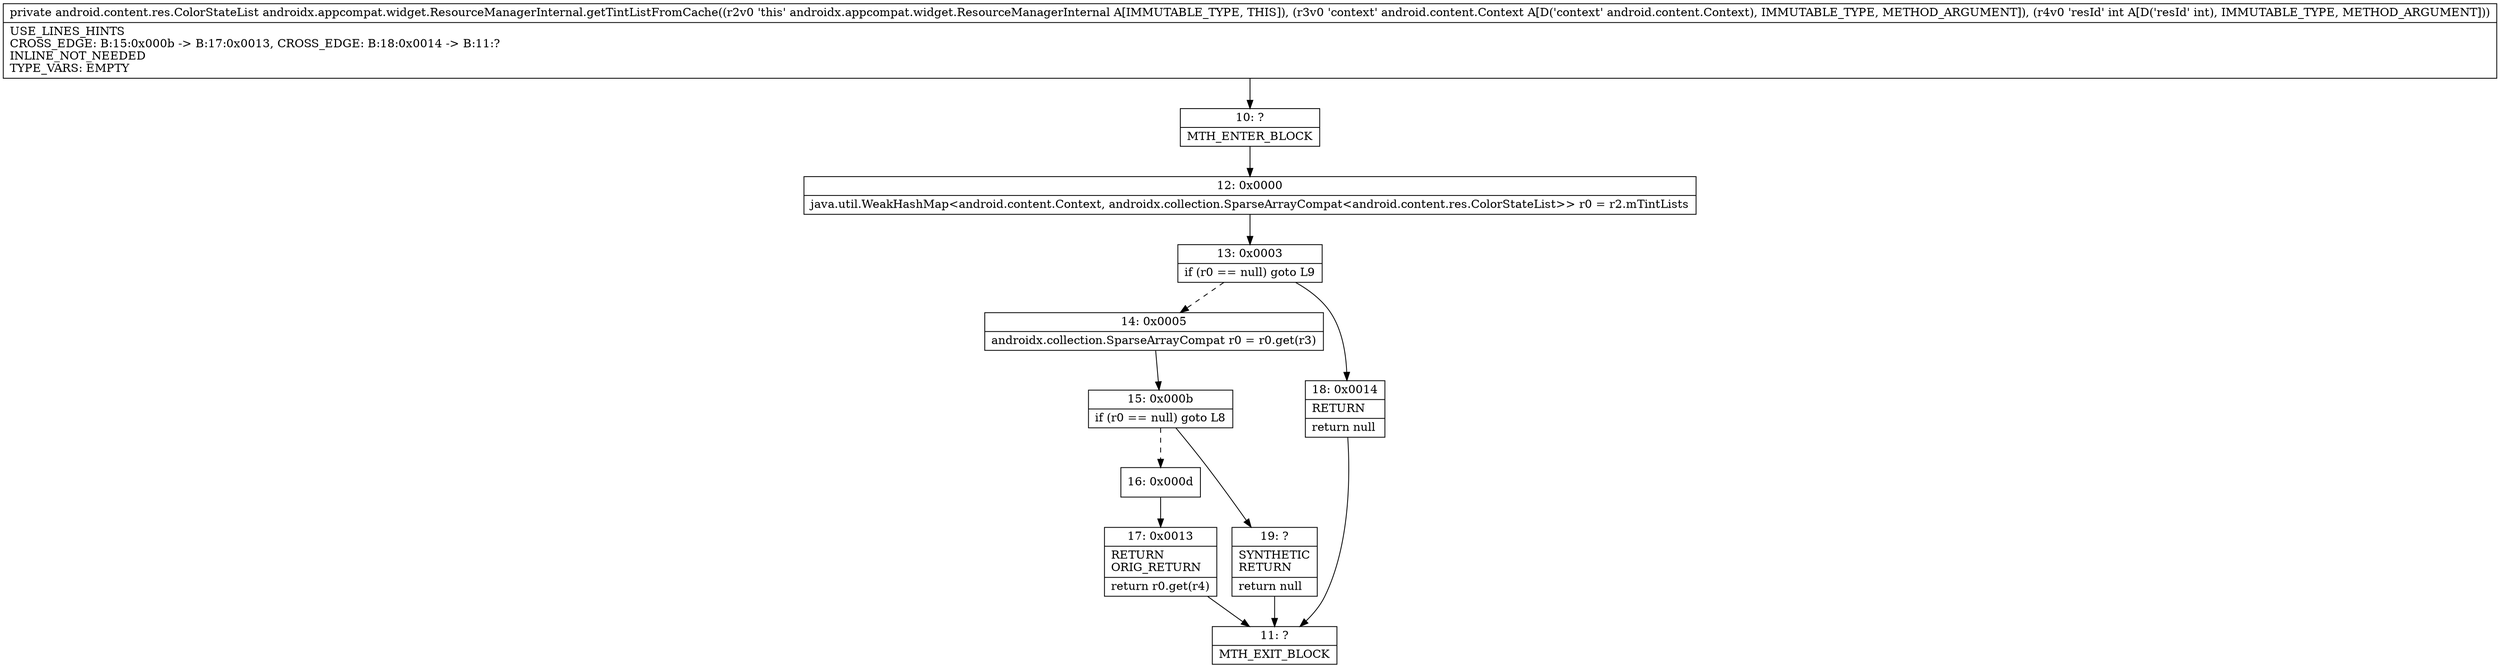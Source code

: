 digraph "CFG forandroidx.appcompat.widget.ResourceManagerInternal.getTintListFromCache(Landroid\/content\/Context;I)Landroid\/content\/res\/ColorStateList;" {
Node_10 [shape=record,label="{10\:\ ?|MTH_ENTER_BLOCK\l}"];
Node_12 [shape=record,label="{12\:\ 0x0000|java.util.WeakHashMap\<android.content.Context, androidx.collection.SparseArrayCompat\<android.content.res.ColorStateList\>\> r0 = r2.mTintLists\l}"];
Node_13 [shape=record,label="{13\:\ 0x0003|if (r0 == null) goto L9\l}"];
Node_14 [shape=record,label="{14\:\ 0x0005|androidx.collection.SparseArrayCompat r0 = r0.get(r3)\l}"];
Node_15 [shape=record,label="{15\:\ 0x000b|if (r0 == null) goto L8\l}"];
Node_16 [shape=record,label="{16\:\ 0x000d}"];
Node_17 [shape=record,label="{17\:\ 0x0013|RETURN\lORIG_RETURN\l|return r0.get(r4)\l}"];
Node_11 [shape=record,label="{11\:\ ?|MTH_EXIT_BLOCK\l}"];
Node_19 [shape=record,label="{19\:\ ?|SYNTHETIC\lRETURN\l|return null\l}"];
Node_18 [shape=record,label="{18\:\ 0x0014|RETURN\l|return null\l}"];
MethodNode[shape=record,label="{private android.content.res.ColorStateList androidx.appcompat.widget.ResourceManagerInternal.getTintListFromCache((r2v0 'this' androidx.appcompat.widget.ResourceManagerInternal A[IMMUTABLE_TYPE, THIS]), (r3v0 'context' android.content.Context A[D('context' android.content.Context), IMMUTABLE_TYPE, METHOD_ARGUMENT]), (r4v0 'resId' int A[D('resId' int), IMMUTABLE_TYPE, METHOD_ARGUMENT]))  | USE_LINES_HINTS\lCROSS_EDGE: B:15:0x000b \-\> B:17:0x0013, CROSS_EDGE: B:18:0x0014 \-\> B:11:?\lINLINE_NOT_NEEDED\lTYPE_VARS: EMPTY\l}"];
MethodNode -> Node_10;Node_10 -> Node_12;
Node_12 -> Node_13;
Node_13 -> Node_14[style=dashed];
Node_13 -> Node_18;
Node_14 -> Node_15;
Node_15 -> Node_16[style=dashed];
Node_15 -> Node_19;
Node_16 -> Node_17;
Node_17 -> Node_11;
Node_19 -> Node_11;
Node_18 -> Node_11;
}

